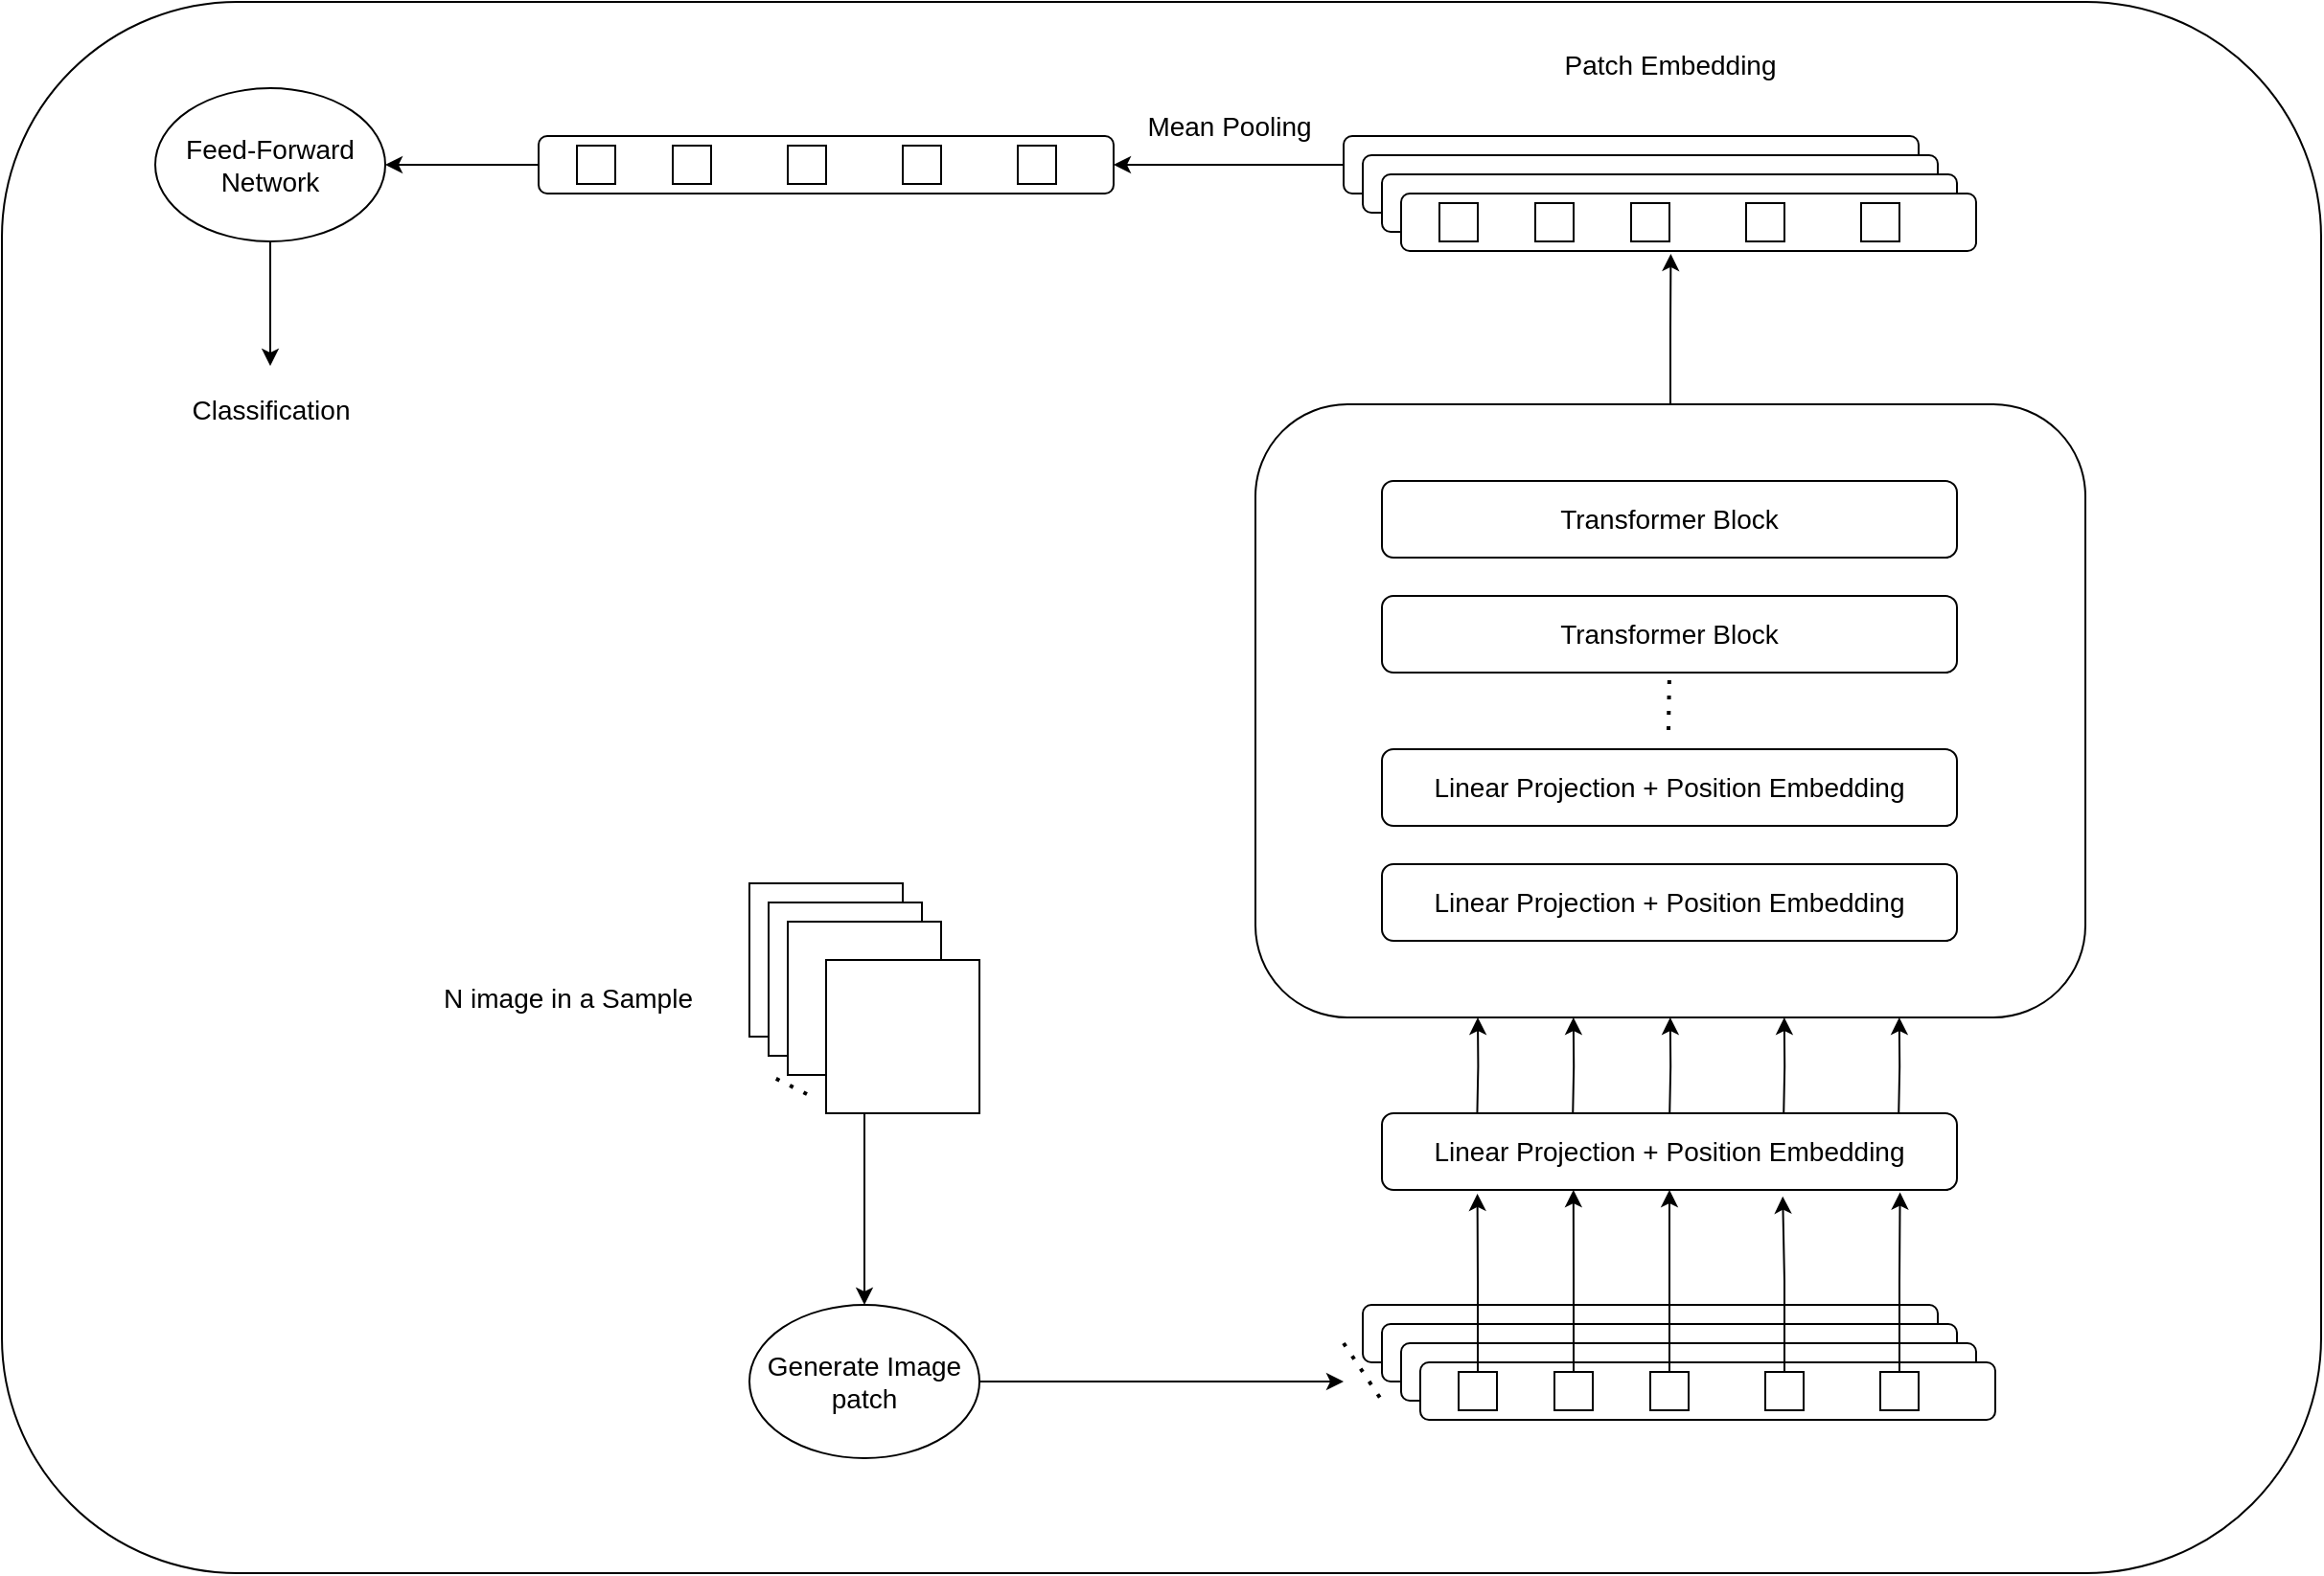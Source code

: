 <mxfile version="26.2.13">
  <diagram name="Trang-1" id="CgWJZQwH0pJsoiGitBpC">
    <mxGraphModel dx="2170" dy="1998" grid="1" gridSize="10" guides="1" tooltips="1" connect="1" arrows="1" fold="1" page="1" pageScale="1" pageWidth="827" pageHeight="1169" math="0" shadow="0">
      <root>
        <mxCell id="0" />
        <mxCell id="1" parent="0" />
        <mxCell id="tI9Wa3bap1eJp7Z59v__-2" value="" style="rounded=1;whiteSpace=wrap;html=1;" vertex="1" parent="1">
          <mxGeometry x="-260" y="-240" width="1210" height="820" as="geometry" />
        </mxCell>
        <mxCell id="BJciDg340WrbYaMPZghd-37" value="" style="rounded=1;whiteSpace=wrap;html=1;" parent="1" vertex="1">
          <mxGeometry x="394" y="-30" width="433" height="320" as="geometry" />
        </mxCell>
        <mxCell id="BJciDg340WrbYaMPZghd-1" value="" style="whiteSpace=wrap;html=1;aspect=fixed;" parent="1" vertex="1">
          <mxGeometry x="130" y="220" width="80" height="80" as="geometry" />
        </mxCell>
        <mxCell id="BJciDg340WrbYaMPZghd-2" value="" style="whiteSpace=wrap;html=1;aspect=fixed;" parent="1" vertex="1">
          <mxGeometry x="140" y="230" width="80" height="80" as="geometry" />
        </mxCell>
        <mxCell id="BJciDg340WrbYaMPZghd-18" value="" style="whiteSpace=wrap;html=1;aspect=fixed;" parent="1" vertex="1">
          <mxGeometry x="150" y="240" width="80" height="80" as="geometry" />
        </mxCell>
        <mxCell id="BJciDg340WrbYaMPZghd-4" value="" style="whiteSpace=wrap;html=1;aspect=fixed;" parent="1" vertex="1">
          <mxGeometry x="170" y="260" width="80" height="80" as="geometry" />
        </mxCell>
        <mxCell id="BJciDg340WrbYaMPZghd-12" style="edgeStyle=orthogonalEdgeStyle;rounded=0;orthogonalLoop=1;jettySize=auto;html=1;exitX=0.25;exitY=1;exitDx=0;exitDy=0;entryX=0.5;entryY=0;entryDx=0;entryDy=0;" parent="1" source="BJciDg340WrbYaMPZghd-4" target="BJciDg340WrbYaMPZghd-10" edge="1">
          <mxGeometry relative="1" as="geometry" />
        </mxCell>
        <mxCell id="BJciDg340WrbYaMPZghd-8" value="" style="endArrow=none;dashed=1;html=1;dashPattern=1 3;strokeWidth=2;rounded=0;" parent="1" edge="1">
          <mxGeometry width="50" height="50" relative="1" as="geometry">
            <mxPoint x="160" y="330" as="sourcePoint" />
            <mxPoint x="140" y="320" as="targetPoint" />
          </mxGeometry>
        </mxCell>
        <mxCell id="BJciDg340WrbYaMPZghd-13" style="edgeStyle=orthogonalEdgeStyle;rounded=0;orthogonalLoop=1;jettySize=auto;html=1;" parent="1" source="BJciDg340WrbYaMPZghd-10" edge="1">
          <mxGeometry relative="1" as="geometry">
            <mxPoint x="440" y="480" as="targetPoint" />
          </mxGeometry>
        </mxCell>
        <mxCell id="BJciDg340WrbYaMPZghd-10" value="&lt;font style=&quot;font-size: 14px;&quot;&gt;Generate Image patch&lt;/font&gt;" style="ellipse;whiteSpace=wrap;html=1;" parent="1" vertex="1">
          <mxGeometry x="130" y="440" width="120" height="80" as="geometry" />
        </mxCell>
        <mxCell id="BJciDg340WrbYaMPZghd-14" value="" style="rounded=1;whiteSpace=wrap;html=1;" parent="1" vertex="1">
          <mxGeometry x="450" y="440" width="300" height="30" as="geometry" />
        </mxCell>
        <mxCell id="BJciDg340WrbYaMPZghd-15" value="" style="rounded=1;whiteSpace=wrap;html=1;" parent="1" vertex="1">
          <mxGeometry x="460" y="450" width="300" height="30" as="geometry" />
        </mxCell>
        <mxCell id="BJciDg340WrbYaMPZghd-16" value="" style="rounded=1;whiteSpace=wrap;html=1;" parent="1" vertex="1">
          <mxGeometry x="470" y="460" width="300" height="30" as="geometry" />
        </mxCell>
        <mxCell id="BJciDg340WrbYaMPZghd-17" value="" style="rounded=1;whiteSpace=wrap;html=1;" parent="1" vertex="1">
          <mxGeometry x="480" y="470" width="300" height="30" as="geometry" />
        </mxCell>
        <mxCell id="BJciDg340WrbYaMPZghd-20" value="" style="endArrow=none;dashed=1;html=1;dashPattern=1 3;strokeWidth=2;rounded=0;" parent="1" edge="1">
          <mxGeometry width="50" height="50" relative="1" as="geometry">
            <mxPoint x="440" y="460" as="sourcePoint" />
            <mxPoint x="460" y="490" as="targetPoint" />
          </mxGeometry>
        </mxCell>
        <mxCell id="BJciDg340WrbYaMPZghd-21" value="" style="whiteSpace=wrap;html=1;aspect=fixed;" parent="1" vertex="1">
          <mxGeometry x="500" y="475" width="20" height="20" as="geometry" />
        </mxCell>
        <mxCell id="BJciDg340WrbYaMPZghd-22" value="" style="whiteSpace=wrap;html=1;aspect=fixed;" parent="1" vertex="1">
          <mxGeometry x="550" y="475" width="20" height="20" as="geometry" />
        </mxCell>
        <mxCell id="BJciDg340WrbYaMPZghd-29" style="edgeStyle=orthogonalEdgeStyle;rounded=0;orthogonalLoop=1;jettySize=auto;html=1;entryX=0.5;entryY=1;entryDx=0;entryDy=0;" parent="1" source="BJciDg340WrbYaMPZghd-23" target="BJciDg340WrbYaMPZghd-26" edge="1">
          <mxGeometry relative="1" as="geometry" />
        </mxCell>
        <mxCell id="BJciDg340WrbYaMPZghd-23" value="" style="whiteSpace=wrap;html=1;aspect=fixed;" parent="1" vertex="1">
          <mxGeometry x="600" y="475" width="20" height="20" as="geometry" />
        </mxCell>
        <mxCell id="BJciDg340WrbYaMPZghd-24" value="" style="whiteSpace=wrap;html=1;aspect=fixed;" parent="1" vertex="1">
          <mxGeometry x="660" y="475" width="20" height="20" as="geometry" />
        </mxCell>
        <mxCell id="BJciDg340WrbYaMPZghd-25" value="" style="whiteSpace=wrap;html=1;aspect=fixed;" parent="1" vertex="1">
          <mxGeometry x="720" y="475" width="20" height="20" as="geometry" />
        </mxCell>
        <mxCell id="BJciDg340WrbYaMPZghd-26" value="&lt;font style=&quot;font-size: 14px;&quot;&gt;Linear Projection + Position Embedding&lt;/font&gt;" style="rounded=1;whiteSpace=wrap;html=1;" parent="1" vertex="1">
          <mxGeometry x="460" y="340" width="300" height="40" as="geometry" />
        </mxCell>
        <mxCell id="BJciDg340WrbYaMPZghd-27" style="edgeStyle=orthogonalEdgeStyle;rounded=0;orthogonalLoop=1;jettySize=auto;html=1;entryX=0.166;entryY=1.049;entryDx=0;entryDy=0;entryPerimeter=0;" parent="1" source="BJciDg340WrbYaMPZghd-21" target="BJciDg340WrbYaMPZghd-26" edge="1">
          <mxGeometry relative="1" as="geometry" />
        </mxCell>
        <mxCell id="BJciDg340WrbYaMPZghd-28" style="edgeStyle=orthogonalEdgeStyle;rounded=0;orthogonalLoop=1;jettySize=auto;html=1;entryX=0.333;entryY=1;entryDx=0;entryDy=0;entryPerimeter=0;" parent="1" source="BJciDg340WrbYaMPZghd-22" target="BJciDg340WrbYaMPZghd-26" edge="1">
          <mxGeometry relative="1" as="geometry" />
        </mxCell>
        <mxCell id="BJciDg340WrbYaMPZghd-30" style="edgeStyle=orthogonalEdgeStyle;rounded=0;orthogonalLoop=1;jettySize=auto;html=1;entryX=0.697;entryY=1.084;entryDx=0;entryDy=0;entryPerimeter=0;" parent="1" source="BJciDg340WrbYaMPZghd-24" target="BJciDg340WrbYaMPZghd-26" edge="1">
          <mxGeometry relative="1" as="geometry" />
        </mxCell>
        <mxCell id="BJciDg340WrbYaMPZghd-31" style="edgeStyle=orthogonalEdgeStyle;rounded=0;orthogonalLoop=1;jettySize=auto;html=1;entryX=0.901;entryY=1.032;entryDx=0;entryDy=0;entryPerimeter=0;" parent="1" source="BJciDg340WrbYaMPZghd-25" target="BJciDg340WrbYaMPZghd-26" edge="1">
          <mxGeometry relative="1" as="geometry" />
        </mxCell>
        <mxCell id="BJciDg340WrbYaMPZghd-32" value="&lt;font style=&quot;font-size: 14px;&quot;&gt;Linear Projection + Position Embedding&lt;/font&gt;" style="rounded=1;whiteSpace=wrap;html=1;" parent="1" vertex="1">
          <mxGeometry x="460" y="210" width="300" height="40" as="geometry" />
        </mxCell>
        <mxCell id="BJciDg340WrbYaMPZghd-33" value="&lt;font style=&quot;font-size: 14px;&quot;&gt;Linear Projection + Position Embedding&lt;/font&gt;" style="rounded=1;whiteSpace=wrap;html=1;" parent="1" vertex="1">
          <mxGeometry x="460" y="150" width="300" height="40" as="geometry" />
        </mxCell>
        <mxCell id="BJciDg340WrbYaMPZghd-34" value="" style="endArrow=none;dashed=1;html=1;dashPattern=1 3;strokeWidth=2;rounded=0;" parent="1" edge="1">
          <mxGeometry width="50" height="50" relative="1" as="geometry">
            <mxPoint x="609.5" y="140" as="sourcePoint" />
            <mxPoint x="610" y="110" as="targetPoint" />
          </mxGeometry>
        </mxCell>
        <mxCell id="BJciDg340WrbYaMPZghd-35" value="&lt;font style=&quot;font-size: 14px;&quot;&gt;Transformer Block&lt;/font&gt;" style="rounded=1;whiteSpace=wrap;html=1;" parent="1" vertex="1">
          <mxGeometry x="460" y="70" width="300" height="40" as="geometry" />
        </mxCell>
        <mxCell id="BJciDg340WrbYaMPZghd-36" value="&lt;font style=&quot;font-size: 14px;&quot;&gt;Transformer Block&lt;/font&gt;" style="rounded=1;whiteSpace=wrap;html=1;" parent="1" vertex="1">
          <mxGeometry x="460" y="10" width="300" height="40" as="geometry" />
        </mxCell>
        <mxCell id="BJciDg340WrbYaMPZghd-38" style="edgeStyle=orthogonalEdgeStyle;rounded=0;orthogonalLoop=1;jettySize=auto;html=1;" parent="1" edge="1">
          <mxGeometry relative="1" as="geometry">
            <mxPoint x="509.72" y="340" as="sourcePoint" />
            <mxPoint x="510" y="290" as="targetPoint" />
          </mxGeometry>
        </mxCell>
        <mxCell id="BJciDg340WrbYaMPZghd-39" style="edgeStyle=orthogonalEdgeStyle;rounded=0;orthogonalLoop=1;jettySize=auto;html=1;" parent="1" edge="1">
          <mxGeometry relative="1" as="geometry">
            <mxPoint x="559.61" y="340" as="sourcePoint" />
            <mxPoint x="559.89" y="290" as="targetPoint" />
          </mxGeometry>
        </mxCell>
        <mxCell id="BJciDg340WrbYaMPZghd-40" style="edgeStyle=orthogonalEdgeStyle;rounded=0;orthogonalLoop=1;jettySize=auto;html=1;" parent="1" edge="1">
          <mxGeometry relative="1" as="geometry">
            <mxPoint x="610.11" y="340" as="sourcePoint" />
            <mxPoint x="610.39" y="290" as="targetPoint" />
          </mxGeometry>
        </mxCell>
        <mxCell id="BJciDg340WrbYaMPZghd-41" style="edgeStyle=orthogonalEdgeStyle;rounded=0;orthogonalLoop=1;jettySize=auto;html=1;" parent="1" edge="1">
          <mxGeometry relative="1" as="geometry">
            <mxPoint x="669.61" y="340" as="sourcePoint" />
            <mxPoint x="669.89" y="290" as="targetPoint" />
          </mxGeometry>
        </mxCell>
        <mxCell id="BJciDg340WrbYaMPZghd-42" style="edgeStyle=orthogonalEdgeStyle;rounded=0;orthogonalLoop=1;jettySize=auto;html=1;" parent="1" edge="1">
          <mxGeometry relative="1" as="geometry">
            <mxPoint x="729.61" y="340" as="sourcePoint" />
            <mxPoint x="729.89" y="290" as="targetPoint" />
          </mxGeometry>
        </mxCell>
        <mxCell id="BJciDg340WrbYaMPZghd-63" style="edgeStyle=orthogonalEdgeStyle;rounded=0;orthogonalLoop=1;jettySize=auto;html=1;" parent="1" source="BJciDg340WrbYaMPZghd-52" edge="1">
          <mxGeometry relative="1" as="geometry">
            <mxPoint x="320" y="-155" as="targetPoint" />
          </mxGeometry>
        </mxCell>
        <mxCell id="BJciDg340WrbYaMPZghd-52" value="" style="rounded=1;whiteSpace=wrap;html=1;" parent="1" vertex="1">
          <mxGeometry x="440" y="-170" width="300" height="30" as="geometry" />
        </mxCell>
        <mxCell id="BJciDg340WrbYaMPZghd-53" value="" style="rounded=1;whiteSpace=wrap;html=1;" parent="1" vertex="1">
          <mxGeometry x="450" y="-160" width="300" height="30" as="geometry" />
        </mxCell>
        <mxCell id="BJciDg340WrbYaMPZghd-54" value="" style="rounded=1;whiteSpace=wrap;html=1;" parent="1" vertex="1">
          <mxGeometry x="460" y="-150" width="300" height="30" as="geometry" />
        </mxCell>
        <mxCell id="BJciDg340WrbYaMPZghd-55" value="" style="rounded=1;whiteSpace=wrap;html=1;" parent="1" vertex="1">
          <mxGeometry x="470" y="-140" width="300" height="30" as="geometry" />
        </mxCell>
        <mxCell id="BJciDg340WrbYaMPZghd-56" value="" style="whiteSpace=wrap;html=1;aspect=fixed;" parent="1" vertex="1">
          <mxGeometry x="490" y="-135" width="20" height="20" as="geometry" />
        </mxCell>
        <mxCell id="BJciDg340WrbYaMPZghd-57" value="" style="whiteSpace=wrap;html=1;aspect=fixed;" parent="1" vertex="1">
          <mxGeometry x="540" y="-135" width="20" height="20" as="geometry" />
        </mxCell>
        <mxCell id="BJciDg340WrbYaMPZghd-58" value="" style="whiteSpace=wrap;html=1;aspect=fixed;" parent="1" vertex="1">
          <mxGeometry x="590" y="-135" width="20" height="20" as="geometry" />
        </mxCell>
        <mxCell id="BJciDg340WrbYaMPZghd-59" value="" style="whiteSpace=wrap;html=1;aspect=fixed;" parent="1" vertex="1">
          <mxGeometry x="650" y="-135" width="20" height="20" as="geometry" />
        </mxCell>
        <mxCell id="BJciDg340WrbYaMPZghd-60" value="" style="whiteSpace=wrap;html=1;aspect=fixed;" parent="1" vertex="1">
          <mxGeometry x="710" y="-135" width="20" height="20" as="geometry" />
        </mxCell>
        <mxCell id="BJciDg340WrbYaMPZghd-61" value="&lt;font style=&quot;font-size: 14px;&quot;&gt;Patch Embedding&lt;/font&gt;" style="text;html=1;align=center;verticalAlign=middle;resizable=0;points=[];autosize=1;strokeColor=none;fillColor=none;" parent="1" vertex="1">
          <mxGeometry x="545" y="-222" width="130" height="30" as="geometry" />
        </mxCell>
        <mxCell id="BJciDg340WrbYaMPZghd-62" style="edgeStyle=orthogonalEdgeStyle;rounded=0;orthogonalLoop=1;jettySize=auto;html=1;entryX=0.469;entryY=1.048;entryDx=0;entryDy=0;entryPerimeter=0;" parent="1" source="BJciDg340WrbYaMPZghd-37" target="BJciDg340WrbYaMPZghd-55" edge="1">
          <mxGeometry relative="1" as="geometry" />
        </mxCell>
        <mxCell id="BJciDg340WrbYaMPZghd-75" style="edgeStyle=orthogonalEdgeStyle;rounded=0;orthogonalLoop=1;jettySize=auto;html=1;entryX=1;entryY=0.5;entryDx=0;entryDy=0;" parent="1" source="BJciDg340WrbYaMPZghd-64" target="BJciDg340WrbYaMPZghd-74" edge="1">
          <mxGeometry relative="1" as="geometry" />
        </mxCell>
        <mxCell id="BJciDg340WrbYaMPZghd-64" value="" style="rounded=1;whiteSpace=wrap;html=1;" parent="1" vertex="1">
          <mxGeometry x="20" y="-170" width="300" height="30" as="geometry" />
        </mxCell>
        <mxCell id="BJciDg340WrbYaMPZghd-66" value="&lt;font style=&quot;font-size: 14px;&quot;&gt;Mean Pooling&lt;/font&gt;" style="text;html=1;align=center;verticalAlign=middle;resizable=0;points=[];autosize=1;strokeColor=none;fillColor=none;" parent="1" vertex="1">
          <mxGeometry x="325" y="-190" width="110" height="30" as="geometry" />
        </mxCell>
        <mxCell id="BJciDg340WrbYaMPZghd-69" value="" style="whiteSpace=wrap;html=1;aspect=fixed;" parent="1" vertex="1">
          <mxGeometry x="40" y="-165" width="20" height="20" as="geometry" />
        </mxCell>
        <mxCell id="BJciDg340WrbYaMPZghd-70" value="" style="whiteSpace=wrap;html=1;aspect=fixed;" parent="1" vertex="1">
          <mxGeometry x="90" y="-165" width="20" height="20" as="geometry" />
        </mxCell>
        <mxCell id="BJciDg340WrbYaMPZghd-71" value="" style="whiteSpace=wrap;html=1;aspect=fixed;" parent="1" vertex="1">
          <mxGeometry x="150" y="-165" width="20" height="20" as="geometry" />
        </mxCell>
        <mxCell id="BJciDg340WrbYaMPZghd-72" value="" style="whiteSpace=wrap;html=1;aspect=fixed;" parent="1" vertex="1">
          <mxGeometry x="210" y="-165" width="20" height="20" as="geometry" />
        </mxCell>
        <mxCell id="BJciDg340WrbYaMPZghd-73" value="" style="whiteSpace=wrap;html=1;aspect=fixed;" parent="1" vertex="1">
          <mxGeometry x="270" y="-165" width="20" height="20" as="geometry" />
        </mxCell>
        <mxCell id="BJciDg340WrbYaMPZghd-76" style="edgeStyle=orthogonalEdgeStyle;rounded=0;orthogonalLoop=1;jettySize=auto;html=1;" parent="1" source="BJciDg340WrbYaMPZghd-74" edge="1">
          <mxGeometry relative="1" as="geometry">
            <mxPoint x="-120" y="-50" as="targetPoint" />
          </mxGeometry>
        </mxCell>
        <mxCell id="BJciDg340WrbYaMPZghd-74" value="&lt;font style=&quot;font-size: 14px;&quot;&gt;Feed-Forward Network&lt;/font&gt;" style="ellipse;whiteSpace=wrap;html=1;" parent="1" vertex="1">
          <mxGeometry x="-180" y="-195" width="120" height="80" as="geometry" />
        </mxCell>
        <mxCell id="BJciDg340WrbYaMPZghd-78" value="&lt;font style=&quot;font-size: 14px;&quot;&gt;Classification&lt;/font&gt;&lt;div&gt;&lt;br&gt;&lt;/div&gt;" style="text;html=1;align=center;verticalAlign=middle;resizable=0;points=[];autosize=1;strokeColor=none;fillColor=none;" parent="1" vertex="1">
          <mxGeometry x="-175" y="-40" width="110" height="40" as="geometry" />
        </mxCell>
        <mxCell id="tI9Wa3bap1eJp7Z59v__-1" value="&lt;font style=&quot;font-size: 14px;&quot;&gt;N image in a Sample&lt;/font&gt;" style="text;html=1;align=center;verticalAlign=middle;resizable=0;points=[];autosize=1;strokeColor=none;fillColor=none;" vertex="1" parent="1">
          <mxGeometry x="-40" y="265" width="150" height="30" as="geometry" />
        </mxCell>
      </root>
    </mxGraphModel>
  </diagram>
</mxfile>
